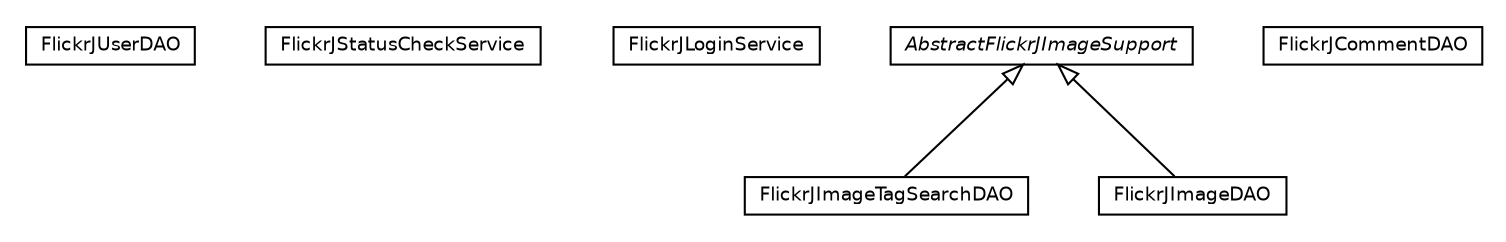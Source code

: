 #!/usr/local/bin/dot
#
# Class diagram 
# Generated by UmlGraph version 4.6 (http://www.spinellis.gr/sw/umlgraph)
#

digraph G {
	edge [fontname="Helvetica",fontsize=10,labelfontname="Helvetica",labelfontsize=10];
	node [fontname="Helvetica",fontsize=10,shape=plaintext];
	// net.chrissearle.flickrvote.flickr.impl.FlickrJUserDAO
	c26 [label=<<table border="0" cellborder="1" cellspacing="0" cellpadding="2" port="p" href="./FlickrJUserDAO.html">
		<tr><td><table border="0" cellspacing="0" cellpadding="1">
			<tr><td> FlickrJUserDAO </td></tr>
		</table></td></tr>
		</table>>, fontname="Helvetica", fontcolor="black", fontsize=9.0];
	// net.chrissearle.flickrvote.flickr.impl.FlickrJStatusCheckService
	c27 [label=<<table border="0" cellborder="1" cellspacing="0" cellpadding="2" port="p" href="./FlickrJStatusCheckService.html">
		<tr><td><table border="0" cellspacing="0" cellpadding="1">
			<tr><td> FlickrJStatusCheckService </td></tr>
		</table></td></tr>
		</table>>, fontname="Helvetica", fontcolor="black", fontsize=9.0];
	// net.chrissearle.flickrvote.flickr.impl.FlickrJLoginService
	c28 [label=<<table border="0" cellborder="1" cellspacing="0" cellpadding="2" port="p" href="./FlickrJLoginService.html">
		<tr><td><table border="0" cellspacing="0" cellpadding="1">
			<tr><td> FlickrJLoginService </td></tr>
		</table></td></tr>
		</table>>, fontname="Helvetica", fontcolor="black", fontsize=9.0];
	// net.chrissearle.flickrvote.flickr.impl.FlickrJImageTagSearchDAO
	c29 [label=<<table border="0" cellborder="1" cellspacing="0" cellpadding="2" port="p" href="./FlickrJImageTagSearchDAO.html">
		<tr><td><table border="0" cellspacing="0" cellpadding="1">
			<tr><td> FlickrJImageTagSearchDAO </td></tr>
		</table></td></tr>
		</table>>, fontname="Helvetica", fontcolor="black", fontsize=9.0];
	// net.chrissearle.flickrvote.flickr.impl.FlickrJImageDAO
	c30 [label=<<table border="0" cellborder="1" cellspacing="0" cellpadding="2" port="p" href="./FlickrJImageDAO.html">
		<tr><td><table border="0" cellspacing="0" cellpadding="1">
			<tr><td> FlickrJImageDAO </td></tr>
		</table></td></tr>
		</table>>, fontname="Helvetica", fontcolor="black", fontsize=9.0];
	// net.chrissearle.flickrvote.flickr.impl.FlickrJCommentDAO
	c31 [label=<<table border="0" cellborder="1" cellspacing="0" cellpadding="2" port="p" href="./FlickrJCommentDAO.html">
		<tr><td><table border="0" cellspacing="0" cellpadding="1">
			<tr><td> FlickrJCommentDAO </td></tr>
		</table></td></tr>
		</table>>, fontname="Helvetica", fontcolor="black", fontsize=9.0];
	// net.chrissearle.flickrvote.flickr.impl.AbstractFlickrJImageSupport
	c32 [label=<<table border="0" cellborder="1" cellspacing="0" cellpadding="2" port="p" href="./AbstractFlickrJImageSupport.html">
		<tr><td><table border="0" cellspacing="0" cellpadding="1">
			<tr><td><font face="Helvetica-Oblique"> AbstractFlickrJImageSupport </font></td></tr>
		</table></td></tr>
		</table>>, fontname="Helvetica", fontcolor="black", fontsize=9.0];
	//net.chrissearle.flickrvote.flickr.impl.FlickrJImageTagSearchDAO extends net.chrissearle.flickrvote.flickr.impl.AbstractFlickrJImageSupport
	c32:p -> c29:p [dir=back,arrowtail=empty];
	//net.chrissearle.flickrvote.flickr.impl.FlickrJImageDAO extends net.chrissearle.flickrvote.flickr.impl.AbstractFlickrJImageSupport
	c32:p -> c30:p [dir=back,arrowtail=empty];
}

